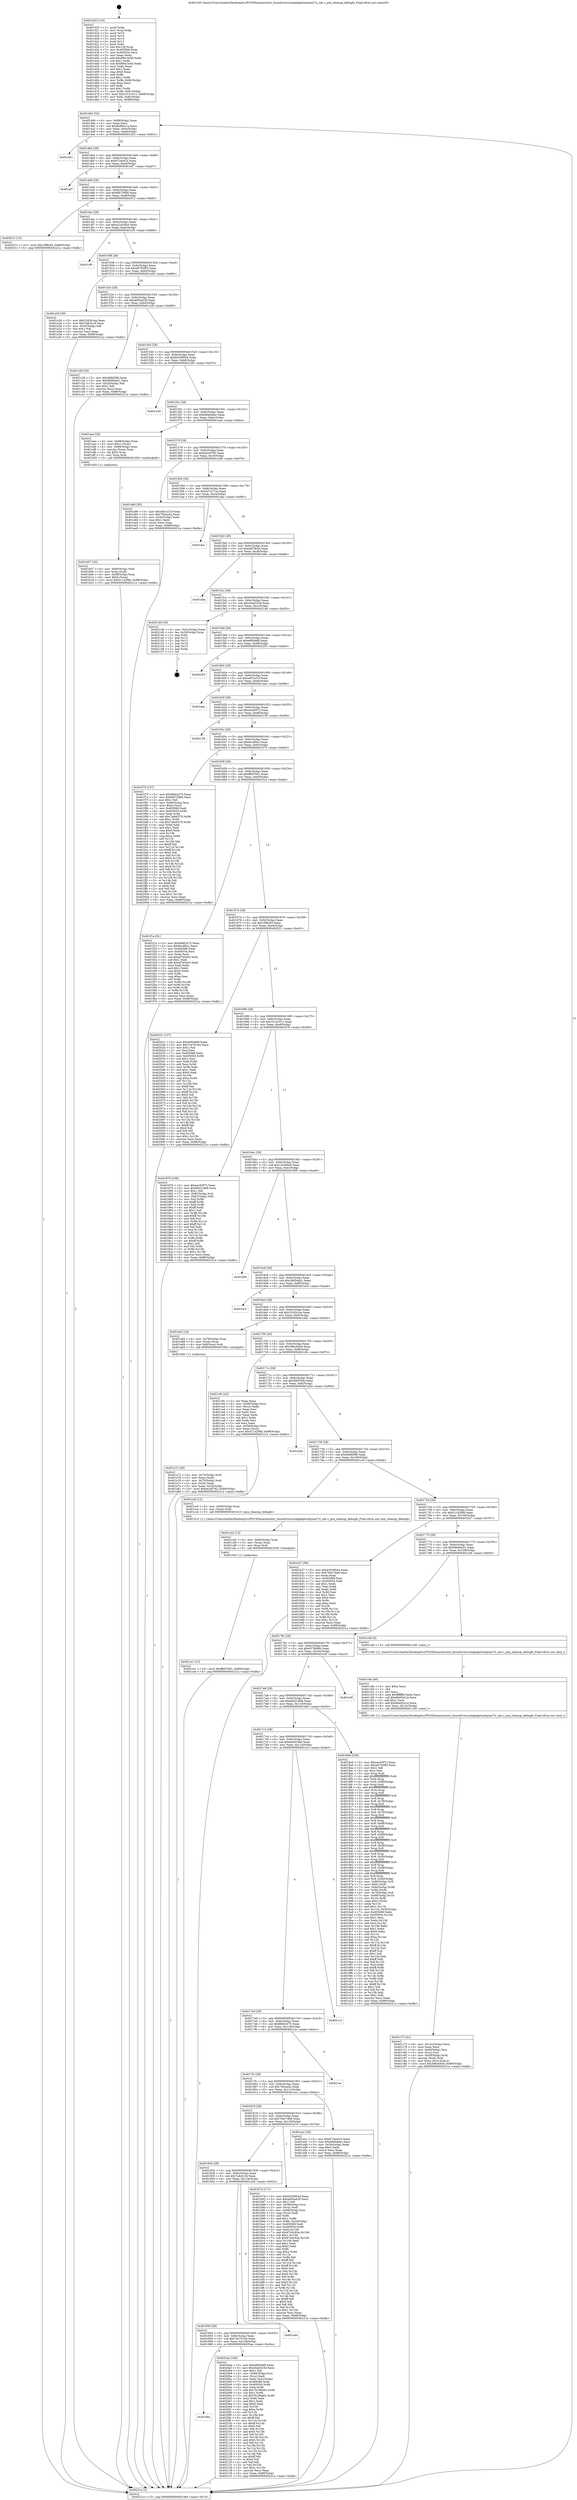 digraph "0x401420" {
  label = "0x401420 (/mnt/c/Users/mathe/Desktop/tcc/POCII/binaries/extr_linuxdriversusbgadgetudcpxa27x_udc.c_pxa_cleanup_debugfs_Final-ollvm.out::main(0))"
  labelloc = "t"
  node[shape=record]

  Entry [label="",width=0.3,height=0.3,shape=circle,fillcolor=black,style=filled]
  "0x401494" [label="{
     0x401494 [32]\l
     | [instrs]\l
     &nbsp;&nbsp;0x401494 \<+6\>: mov -0x88(%rbp),%eax\l
     &nbsp;&nbsp;0x40149a \<+2\>: mov %eax,%ecx\l
     &nbsp;&nbsp;0x40149c \<+6\>: sub $0x8e992c1a,%ecx\l
     &nbsp;&nbsp;0x4014a2 \<+6\>: mov %eax,-0x9c(%rbp)\l
     &nbsp;&nbsp;0x4014a8 \<+6\>: mov %ecx,-0xa0(%rbp)\l
     &nbsp;&nbsp;0x4014ae \<+6\>: je 0000000000401d51 \<main+0x931\>\l
  }"]
  "0x401d51" [label="{
     0x401d51\l
  }", style=dashed]
  "0x4014b4" [label="{
     0x4014b4 [28]\l
     | [instrs]\l
     &nbsp;&nbsp;0x4014b4 \<+5\>: jmp 00000000004014b9 \<main+0x99\>\l
     &nbsp;&nbsp;0x4014b9 \<+6\>: mov -0x9c(%rbp),%eax\l
     &nbsp;&nbsp;0x4014bf \<+5\>: sub $0x97c4e41d,%eax\l
     &nbsp;&nbsp;0x4014c4 \<+6\>: mov %eax,-0xa4(%rbp)\l
     &nbsp;&nbsp;0x4014ca \<+6\>: je 0000000000401ef7 \<main+0xad7\>\l
  }"]
  Exit [label="",width=0.3,height=0.3,shape=circle,fillcolor=black,style=filled,peripheries=2]
  "0x401ef7" [label="{
     0x401ef7\l
  }", style=dashed]
  "0x4014d0" [label="{
     0x4014d0 [28]\l
     | [instrs]\l
     &nbsp;&nbsp;0x4014d0 \<+5\>: jmp 00000000004014d5 \<main+0xb5\>\l
     &nbsp;&nbsp;0x4014d5 \<+6\>: mov -0x9c(%rbp),%eax\l
     &nbsp;&nbsp;0x4014db \<+5\>: sub $0x9f4739b8,%eax\l
     &nbsp;&nbsp;0x4014e0 \<+6\>: mov %eax,-0xa8(%rbp)\l
     &nbsp;&nbsp;0x4014e6 \<+6\>: je 0000000000402012 \<main+0xbf2\>\l
  }"]
  "0x40186c" [label="{
     0x40186c\l
  }", style=dashed]
  "0x402012" [label="{
     0x402012 [15]\l
     | [instrs]\l
     &nbsp;&nbsp;0x402012 \<+10\>: movl $0x19f9c93,-0x88(%rbp)\l
     &nbsp;&nbsp;0x40201c \<+5\>: jmp 000000000040221a \<main+0xdfa\>\l
  }"]
  "0x4014ec" [label="{
     0x4014ec [28]\l
     | [instrs]\l
     &nbsp;&nbsp;0x4014ec \<+5\>: jmp 00000000004014f1 \<main+0xd1\>\l
     &nbsp;&nbsp;0x4014f1 \<+6\>: mov -0x9c(%rbp),%eax\l
     &nbsp;&nbsp;0x4014f7 \<+5\>: sub $0xa2243ab4,%eax\l
     &nbsp;&nbsp;0x4014fc \<+6\>: mov %eax,-0xac(%rbp)\l
     &nbsp;&nbsp;0x401502 \<+6\>: je 0000000000401cf0 \<main+0x8d0\>\l
  }"]
  "0x4020aa" [label="{
     0x4020aa [156]\l
     | [instrs]\l
     &nbsp;&nbsp;0x4020aa \<+5\>: mov $0xe6f046f9,%eax\l
     &nbsp;&nbsp;0x4020af \<+5\>: mov $0xe5ab523d,%ecx\l
     &nbsp;&nbsp;0x4020b4 \<+2\>: mov $0x1,%dl\l
     &nbsp;&nbsp;0x4020b6 \<+4\>: mov -0x80(%rbp),%rsi\l
     &nbsp;&nbsp;0x4020ba \<+2\>: mov (%rsi),%edi\l
     &nbsp;&nbsp;0x4020bc \<+3\>: mov %edi,-0x2c(%rbp)\l
     &nbsp;&nbsp;0x4020bf \<+7\>: mov 0x405068,%edi\l
     &nbsp;&nbsp;0x4020c6 \<+8\>: mov 0x405054,%r8d\l
     &nbsp;&nbsp;0x4020ce \<+3\>: mov %edi,%r9d\l
     &nbsp;&nbsp;0x4020d1 \<+7\>: add $0x7b196a62,%r9d\l
     &nbsp;&nbsp;0x4020d8 \<+4\>: sub $0x1,%r9d\l
     &nbsp;&nbsp;0x4020dc \<+7\>: sub $0x7b196a62,%r9d\l
     &nbsp;&nbsp;0x4020e3 \<+4\>: imul %r9d,%edi\l
     &nbsp;&nbsp;0x4020e7 \<+3\>: and $0x1,%edi\l
     &nbsp;&nbsp;0x4020ea \<+3\>: cmp $0x0,%edi\l
     &nbsp;&nbsp;0x4020ed \<+4\>: sete %r10b\l
     &nbsp;&nbsp;0x4020f1 \<+4\>: cmp $0xa,%r8d\l
     &nbsp;&nbsp;0x4020f5 \<+4\>: setl %r11b\l
     &nbsp;&nbsp;0x4020f9 \<+3\>: mov %r10b,%bl\l
     &nbsp;&nbsp;0x4020fc \<+3\>: xor $0xff,%bl\l
     &nbsp;&nbsp;0x4020ff \<+3\>: mov %r11b,%r14b\l
     &nbsp;&nbsp;0x402102 \<+4\>: xor $0xff,%r14b\l
     &nbsp;&nbsp;0x402106 \<+3\>: xor $0x0,%dl\l
     &nbsp;&nbsp;0x402109 \<+3\>: mov %bl,%r15b\l
     &nbsp;&nbsp;0x40210c \<+4\>: and $0x0,%r15b\l
     &nbsp;&nbsp;0x402110 \<+3\>: and %dl,%r10b\l
     &nbsp;&nbsp;0x402113 \<+3\>: mov %r14b,%r12b\l
     &nbsp;&nbsp;0x402116 \<+4\>: and $0x0,%r12b\l
     &nbsp;&nbsp;0x40211a \<+3\>: and %dl,%r11b\l
     &nbsp;&nbsp;0x40211d \<+3\>: or %r10b,%r15b\l
     &nbsp;&nbsp;0x402120 \<+3\>: or %r11b,%r12b\l
     &nbsp;&nbsp;0x402123 \<+3\>: xor %r12b,%r15b\l
     &nbsp;&nbsp;0x402126 \<+3\>: or %r14b,%bl\l
     &nbsp;&nbsp;0x402129 \<+3\>: xor $0xff,%bl\l
     &nbsp;&nbsp;0x40212c \<+3\>: or $0x0,%dl\l
     &nbsp;&nbsp;0x40212f \<+2\>: and %dl,%bl\l
     &nbsp;&nbsp;0x402131 \<+3\>: or %bl,%r15b\l
     &nbsp;&nbsp;0x402134 \<+4\>: test $0x1,%r15b\l
     &nbsp;&nbsp;0x402138 \<+3\>: cmovne %ecx,%eax\l
     &nbsp;&nbsp;0x40213b \<+6\>: mov %eax,-0x88(%rbp)\l
     &nbsp;&nbsp;0x402141 \<+5\>: jmp 000000000040221a \<main+0xdfa\>\l
  }"]
  "0x401cf0" [label="{
     0x401cf0\l
  }", style=dashed]
  "0x401508" [label="{
     0x401508 [28]\l
     | [instrs]\l
     &nbsp;&nbsp;0x401508 \<+5\>: jmp 000000000040150d \<main+0xed\>\l
     &nbsp;&nbsp;0x40150d \<+6\>: mov -0x9c(%rbp),%eax\l
     &nbsp;&nbsp;0x401513 \<+5\>: sub $0xa8755f83,%eax\l
     &nbsp;&nbsp;0x401518 \<+6\>: mov %eax,-0xb0(%rbp)\l
     &nbsp;&nbsp;0x40151e \<+6\>: je 0000000000401a26 \<main+0x606\>\l
  }"]
  "0x401850" [label="{
     0x401850 [28]\l
     | [instrs]\l
     &nbsp;&nbsp;0x401850 \<+5\>: jmp 0000000000401855 \<main+0x435\>\l
     &nbsp;&nbsp;0x401855 \<+6\>: mov -0x9c(%rbp),%eax\l
     &nbsp;&nbsp;0x40185b \<+5\>: sub $0x7e470164,%eax\l
     &nbsp;&nbsp;0x401860 \<+6\>: mov %eax,-0x128(%rbp)\l
     &nbsp;&nbsp;0x401866 \<+6\>: je 00000000004020aa \<main+0xc8a\>\l
  }"]
  "0x401a26" [label="{
     0x401a26 [30]\l
     | [instrs]\l
     &nbsp;&nbsp;0x401a26 \<+5\>: mov $0x3242b1ea,%eax\l
     &nbsp;&nbsp;0x401a2b \<+5\>: mov $0x7afe3c18,%ecx\l
     &nbsp;&nbsp;0x401a30 \<+3\>: mov -0x35(%rbp),%dl\l
     &nbsp;&nbsp;0x401a33 \<+3\>: test $0x1,%dl\l
     &nbsp;&nbsp;0x401a36 \<+3\>: cmovne %ecx,%eax\l
     &nbsp;&nbsp;0x401a39 \<+6\>: mov %eax,-0x88(%rbp)\l
     &nbsp;&nbsp;0x401a3f \<+5\>: jmp 000000000040221a \<main+0xdfa\>\l
  }"]
  "0x401524" [label="{
     0x401524 [28]\l
     | [instrs]\l
     &nbsp;&nbsp;0x401524 \<+5\>: jmp 0000000000401529 \<main+0x109\>\l
     &nbsp;&nbsp;0x401529 \<+6\>: mov -0x9c(%rbp),%eax\l
     &nbsp;&nbsp;0x40152f \<+5\>: sub $0xab95a429,%eax\l
     &nbsp;&nbsp;0x401534 \<+6\>: mov %eax,-0xb4(%rbp)\l
     &nbsp;&nbsp;0x40153a \<+6\>: je 0000000000401c28 \<main+0x808\>\l
  }"]
  "0x401a44" [label="{
     0x401a44\l
  }", style=dashed]
  "0x401c28" [label="{
     0x401c28 [30]\l
     | [instrs]\l
     &nbsp;&nbsp;0x401c28 \<+5\>: mov $0x4fdfd586,%eax\l
     &nbsp;&nbsp;0x401c2d \<+5\>: mov $0x56064a51,%ecx\l
     &nbsp;&nbsp;0x401c32 \<+3\>: mov -0x2d(%rbp),%dl\l
     &nbsp;&nbsp;0x401c35 \<+3\>: test $0x1,%dl\l
     &nbsp;&nbsp;0x401c38 \<+3\>: cmovne %ecx,%eax\l
     &nbsp;&nbsp;0x401c3b \<+6\>: mov %eax,-0x88(%rbp)\l
     &nbsp;&nbsp;0x401c41 \<+5\>: jmp 000000000040221a \<main+0xdfa\>\l
  }"]
  "0x401540" [label="{
     0x401540 [28]\l
     | [instrs]\l
     &nbsp;&nbsp;0x401540 \<+5\>: jmp 0000000000401545 \<main+0x125\>\l
     &nbsp;&nbsp;0x401545 \<+6\>: mov -0x9c(%rbp),%eax\l
     &nbsp;&nbsp;0x40154b \<+5\>: sub $0xb5208544,%eax\l
     &nbsp;&nbsp;0x401550 \<+6\>: mov %eax,-0xb8(%rbp)\l
     &nbsp;&nbsp;0x401556 \<+6\>: je 000000000040219d \<main+0xd7d\>\l
  }"]
  "0x401ce1" [label="{
     0x401ce1 [15]\l
     | [instrs]\l
     &nbsp;&nbsp;0x401ce1 \<+10\>: movl $0xffb97b81,-0x88(%rbp)\l
     &nbsp;&nbsp;0x401ceb \<+5\>: jmp 000000000040221a \<main+0xdfa\>\l
  }"]
  "0x40219d" [label="{
     0x40219d\l
  }", style=dashed]
  "0x40155c" [label="{
     0x40155c [28]\l
     | [instrs]\l
     &nbsp;&nbsp;0x40155c \<+5\>: jmp 0000000000401561 \<main+0x141\>\l
     &nbsp;&nbsp;0x401561 \<+6\>: mov -0x9c(%rbp),%eax\l
     &nbsp;&nbsp;0x401567 \<+5\>: sub $0xb84bddac,%eax\l
     &nbsp;&nbsp;0x40156c \<+6\>: mov %eax,-0xbc(%rbp)\l
     &nbsp;&nbsp;0x401572 \<+6\>: je 0000000000401aea \<main+0x6ca\>\l
  }"]
  "0x401cd2" [label="{
     0x401cd2 [15]\l
     | [instrs]\l
     &nbsp;&nbsp;0x401cd2 \<+4\>: mov -0x60(%rbp),%rax\l
     &nbsp;&nbsp;0x401cd6 \<+3\>: mov (%rax),%rax\l
     &nbsp;&nbsp;0x401cd9 \<+3\>: mov %rax,%rdi\l
     &nbsp;&nbsp;0x401cdc \<+5\>: call 0000000000401030 \<free@plt\>\l
     | [calls]\l
     &nbsp;&nbsp;0x401030 \{1\} (unknown)\l
  }"]
  "0x401aea" [label="{
     0x401aea [29]\l
     | [instrs]\l
     &nbsp;&nbsp;0x401aea \<+4\>: mov -0x68(%rbp),%rax\l
     &nbsp;&nbsp;0x401aee \<+6\>: movl $0x1,(%rax)\l
     &nbsp;&nbsp;0x401af4 \<+4\>: mov -0x68(%rbp),%rax\l
     &nbsp;&nbsp;0x401af8 \<+3\>: movslq (%rax),%rax\l
     &nbsp;&nbsp;0x401afb \<+4\>: shl $0x2,%rax\l
     &nbsp;&nbsp;0x401aff \<+3\>: mov %rax,%rdi\l
     &nbsp;&nbsp;0x401b02 \<+5\>: call 0000000000401050 \<malloc@plt\>\l
     | [calls]\l
     &nbsp;&nbsp;0x401050 \{1\} (unknown)\l
  }"]
  "0x401578" [label="{
     0x401578 [28]\l
     | [instrs]\l
     &nbsp;&nbsp;0x401578 \<+5\>: jmp 000000000040157d \<main+0x15d\>\l
     &nbsp;&nbsp;0x40157d \<+6\>: mov -0x9c(%rbp),%eax\l
     &nbsp;&nbsp;0x401583 \<+5\>: sub $0xbe2ef782,%eax\l
     &nbsp;&nbsp;0x401588 \<+6\>: mov %eax,-0xc0(%rbp)\l
     &nbsp;&nbsp;0x40158e \<+6\>: je 0000000000401a90 \<main+0x670\>\l
  }"]
  "0x401c73" [label="{
     0x401c73 [41]\l
     | [instrs]\l
     &nbsp;&nbsp;0x401c73 \<+6\>: mov -0x12c(%rbp),%ecx\l
     &nbsp;&nbsp;0x401c79 \<+3\>: imul %eax,%ecx\l
     &nbsp;&nbsp;0x401c7c \<+4\>: mov -0x60(%rbp),%rsi\l
     &nbsp;&nbsp;0x401c80 \<+3\>: mov (%rsi),%rsi\l
     &nbsp;&nbsp;0x401c83 \<+4\>: mov -0x58(%rbp),%rdi\l
     &nbsp;&nbsp;0x401c87 \<+3\>: movslq (%rdi),%rdi\l
     &nbsp;&nbsp;0x401c8a \<+3\>: mov %ecx,(%rsi,%rdi,4)\l
     &nbsp;&nbsp;0x401c8d \<+10\>: movl $0x39bcd40d,-0x88(%rbp)\l
     &nbsp;&nbsp;0x401c97 \<+5\>: jmp 000000000040221a \<main+0xdfa\>\l
  }"]
  "0x401a90" [label="{
     0x401a90 [30]\l
     | [instrs]\l
     &nbsp;&nbsp;0x401a90 \<+5\>: mov $0xed01a31f,%eax\l
     &nbsp;&nbsp;0x401a95 \<+5\>: mov $0x75fcea2a,%ecx\l
     &nbsp;&nbsp;0x401a9a \<+3\>: mov -0x34(%rbp),%edx\l
     &nbsp;&nbsp;0x401a9d \<+3\>: cmp $0x1,%edx\l
     &nbsp;&nbsp;0x401aa0 \<+3\>: cmovl %ecx,%eax\l
     &nbsp;&nbsp;0x401aa3 \<+6\>: mov %eax,-0x88(%rbp)\l
     &nbsp;&nbsp;0x401aa9 \<+5\>: jmp 000000000040221a \<main+0xdfa\>\l
  }"]
  "0x401594" [label="{
     0x401594 [28]\l
     | [instrs]\l
     &nbsp;&nbsp;0x401594 \<+5\>: jmp 0000000000401599 \<main+0x179\>\l
     &nbsp;&nbsp;0x401599 \<+6\>: mov -0x9c(%rbp),%eax\l
     &nbsp;&nbsp;0x40159f \<+5\>: sub $0xd27a71ce,%eax\l
     &nbsp;&nbsp;0x4015a4 \<+6\>: mov %eax,-0xc4(%rbp)\l
     &nbsp;&nbsp;0x4015aa \<+6\>: je 0000000000401dac \<main+0x98c\>\l
  }"]
  "0x401c4b" [label="{
     0x401c4b [40]\l
     | [instrs]\l
     &nbsp;&nbsp;0x401c4b \<+5\>: mov $0x2,%ecx\l
     &nbsp;&nbsp;0x401c50 \<+1\>: cltd\l
     &nbsp;&nbsp;0x401c51 \<+2\>: idiv %ecx\l
     &nbsp;&nbsp;0x401c53 \<+6\>: imul $0xfffffffe,%edx,%ecx\l
     &nbsp;&nbsp;0x401c59 \<+6\>: sub $0x86e92e1d,%ecx\l
     &nbsp;&nbsp;0x401c5f \<+3\>: add $0x1,%ecx\l
     &nbsp;&nbsp;0x401c62 \<+6\>: add $0x86e92e1d,%ecx\l
     &nbsp;&nbsp;0x401c68 \<+6\>: mov %ecx,-0x12c(%rbp)\l
     &nbsp;&nbsp;0x401c6e \<+5\>: call 0000000000401160 \<next_i\>\l
     | [calls]\l
     &nbsp;&nbsp;0x401160 \{1\} (/mnt/c/Users/mathe/Desktop/tcc/POCII/binaries/extr_linuxdriversusbgadgetudcpxa27x_udc.c_pxa_cleanup_debugfs_Final-ollvm.out::next_i)\l
  }"]
  "0x401dac" [label="{
     0x401dac\l
  }", style=dashed]
  "0x4015b0" [label="{
     0x4015b0 [28]\l
     | [instrs]\l
     &nbsp;&nbsp;0x4015b0 \<+5\>: jmp 00000000004015b5 \<main+0x195\>\l
     &nbsp;&nbsp;0x4015b5 \<+6\>: mov -0x9c(%rbp),%eax\l
     &nbsp;&nbsp;0x4015bb \<+5\>: sub $0xdaf7fb3d,%eax\l
     &nbsp;&nbsp;0x4015c0 \<+6\>: mov %eax,-0xc8(%rbp)\l
     &nbsp;&nbsp;0x4015c6 \<+6\>: je 0000000000401ebe \<main+0xa9e\>\l
  }"]
  "0x401834" [label="{
     0x401834 [28]\l
     | [instrs]\l
     &nbsp;&nbsp;0x401834 \<+5\>: jmp 0000000000401839 \<main+0x419\>\l
     &nbsp;&nbsp;0x401839 \<+6\>: mov -0x9c(%rbp),%eax\l
     &nbsp;&nbsp;0x40183f \<+5\>: sub $0x7afe3c18,%eax\l
     &nbsp;&nbsp;0x401844 \<+6\>: mov %eax,-0x124(%rbp)\l
     &nbsp;&nbsp;0x40184a \<+6\>: je 0000000000401a44 \<main+0x624\>\l
  }"]
  "0x401ebe" [label="{
     0x401ebe\l
  }", style=dashed]
  "0x4015cc" [label="{
     0x4015cc [28]\l
     | [instrs]\l
     &nbsp;&nbsp;0x4015cc \<+5\>: jmp 00000000004015d1 \<main+0x1b1\>\l
     &nbsp;&nbsp;0x4015d1 \<+6\>: mov -0x9c(%rbp),%eax\l
     &nbsp;&nbsp;0x4015d7 \<+5\>: sub $0xe5ab523d,%eax\l
     &nbsp;&nbsp;0x4015dc \<+6\>: mov %eax,-0xcc(%rbp)\l
     &nbsp;&nbsp;0x4015e2 \<+6\>: je 0000000000402146 \<main+0xd26\>\l
  }"]
  "0x401b7d" [label="{
     0x401b7d [171]\l
     | [instrs]\l
     &nbsp;&nbsp;0x401b7d \<+5\>: mov $0xb5208544,%eax\l
     &nbsp;&nbsp;0x401b82 \<+5\>: mov $0xab95a429,%ecx\l
     &nbsp;&nbsp;0x401b87 \<+2\>: mov $0x1,%dl\l
     &nbsp;&nbsp;0x401b89 \<+4\>: mov -0x58(%rbp),%rsi\l
     &nbsp;&nbsp;0x401b8d \<+2\>: mov (%rsi),%edi\l
     &nbsp;&nbsp;0x401b8f \<+4\>: mov -0x68(%rbp),%rsi\l
     &nbsp;&nbsp;0x401b93 \<+2\>: cmp (%rsi),%edi\l
     &nbsp;&nbsp;0x401b95 \<+4\>: setl %r8b\l
     &nbsp;&nbsp;0x401b99 \<+4\>: and $0x1,%r8b\l
     &nbsp;&nbsp;0x401b9d \<+4\>: mov %r8b,-0x2d(%rbp)\l
     &nbsp;&nbsp;0x401ba1 \<+7\>: mov 0x405068,%edi\l
     &nbsp;&nbsp;0x401ba8 \<+8\>: mov 0x405054,%r9d\l
     &nbsp;&nbsp;0x401bb0 \<+3\>: mov %edi,%r10d\l
     &nbsp;&nbsp;0x401bb3 \<+7\>: add $0x67d4c93a,%r10d\l
     &nbsp;&nbsp;0x401bba \<+4\>: sub $0x1,%r10d\l
     &nbsp;&nbsp;0x401bbe \<+7\>: sub $0x67d4c93a,%r10d\l
     &nbsp;&nbsp;0x401bc5 \<+4\>: imul %r10d,%edi\l
     &nbsp;&nbsp;0x401bc9 \<+3\>: and $0x1,%edi\l
     &nbsp;&nbsp;0x401bcc \<+3\>: cmp $0x0,%edi\l
     &nbsp;&nbsp;0x401bcf \<+4\>: sete %r8b\l
     &nbsp;&nbsp;0x401bd3 \<+4\>: cmp $0xa,%r9d\l
     &nbsp;&nbsp;0x401bd7 \<+4\>: setl %r11b\l
     &nbsp;&nbsp;0x401bdb \<+3\>: mov %r8b,%bl\l
     &nbsp;&nbsp;0x401bde \<+3\>: xor $0xff,%bl\l
     &nbsp;&nbsp;0x401be1 \<+3\>: mov %r11b,%r14b\l
     &nbsp;&nbsp;0x401be4 \<+4\>: xor $0xff,%r14b\l
     &nbsp;&nbsp;0x401be8 \<+3\>: xor $0x0,%dl\l
     &nbsp;&nbsp;0x401beb \<+3\>: mov %bl,%r15b\l
     &nbsp;&nbsp;0x401bee \<+4\>: and $0x0,%r15b\l
     &nbsp;&nbsp;0x401bf2 \<+3\>: and %dl,%r8b\l
     &nbsp;&nbsp;0x401bf5 \<+3\>: mov %r14b,%r12b\l
     &nbsp;&nbsp;0x401bf8 \<+4\>: and $0x0,%r12b\l
     &nbsp;&nbsp;0x401bfc \<+3\>: and %dl,%r11b\l
     &nbsp;&nbsp;0x401bff \<+3\>: or %r8b,%r15b\l
     &nbsp;&nbsp;0x401c02 \<+3\>: or %r11b,%r12b\l
     &nbsp;&nbsp;0x401c05 \<+3\>: xor %r12b,%r15b\l
     &nbsp;&nbsp;0x401c08 \<+3\>: or %r14b,%bl\l
     &nbsp;&nbsp;0x401c0b \<+3\>: xor $0xff,%bl\l
     &nbsp;&nbsp;0x401c0e \<+3\>: or $0x0,%dl\l
     &nbsp;&nbsp;0x401c11 \<+2\>: and %dl,%bl\l
     &nbsp;&nbsp;0x401c13 \<+3\>: or %bl,%r15b\l
     &nbsp;&nbsp;0x401c16 \<+4\>: test $0x1,%r15b\l
     &nbsp;&nbsp;0x401c1a \<+3\>: cmovne %ecx,%eax\l
     &nbsp;&nbsp;0x401c1d \<+6\>: mov %eax,-0x88(%rbp)\l
     &nbsp;&nbsp;0x401c23 \<+5\>: jmp 000000000040221a \<main+0xdfa\>\l
  }"]
  "0x402146" [label="{
     0x402146 [18]\l
     | [instrs]\l
     &nbsp;&nbsp;0x402146 \<+3\>: mov -0x2c(%rbp),%eax\l
     &nbsp;&nbsp;0x402149 \<+4\>: lea -0x28(%rbp),%rsp\l
     &nbsp;&nbsp;0x40214d \<+1\>: pop %rbx\l
     &nbsp;&nbsp;0x40214e \<+2\>: pop %r12\l
     &nbsp;&nbsp;0x402150 \<+2\>: pop %r13\l
     &nbsp;&nbsp;0x402152 \<+2\>: pop %r14\l
     &nbsp;&nbsp;0x402154 \<+2\>: pop %r15\l
     &nbsp;&nbsp;0x402156 \<+1\>: pop %rbp\l
     &nbsp;&nbsp;0x402157 \<+1\>: ret\l
  }"]
  "0x4015e8" [label="{
     0x4015e8 [28]\l
     | [instrs]\l
     &nbsp;&nbsp;0x4015e8 \<+5\>: jmp 00000000004015ed \<main+0x1cd\>\l
     &nbsp;&nbsp;0x4015ed \<+6\>: mov -0x9c(%rbp),%eax\l
     &nbsp;&nbsp;0x4015f3 \<+5\>: sub $0xe6f046f9,%eax\l
     &nbsp;&nbsp;0x4015f8 \<+6\>: mov %eax,-0xd0(%rbp)\l
     &nbsp;&nbsp;0x4015fe \<+6\>: je 0000000000402205 \<main+0xde5\>\l
  }"]
  "0x401b07" [label="{
     0x401b07 [32]\l
     | [instrs]\l
     &nbsp;&nbsp;0x401b07 \<+4\>: mov -0x60(%rbp),%rdi\l
     &nbsp;&nbsp;0x401b0b \<+3\>: mov %rax,(%rdi)\l
     &nbsp;&nbsp;0x401b0e \<+4\>: mov -0x58(%rbp),%rax\l
     &nbsp;&nbsp;0x401b12 \<+6\>: movl $0x0,(%rax)\l
     &nbsp;&nbsp;0x401b18 \<+10\>: movl $0x51142f8d,-0x88(%rbp)\l
     &nbsp;&nbsp;0x401b22 \<+5\>: jmp 000000000040221a \<main+0xdfa\>\l
  }"]
  "0x402205" [label="{
     0x402205\l
  }", style=dashed]
  "0x401604" [label="{
     0x401604 [28]\l
     | [instrs]\l
     &nbsp;&nbsp;0x401604 \<+5\>: jmp 0000000000401609 \<main+0x1e9\>\l
     &nbsp;&nbsp;0x401609 \<+6\>: mov -0x9c(%rbp),%eax\l
     &nbsp;&nbsp;0x40160f \<+5\>: sub $0xed01a31f,%eax\l
     &nbsp;&nbsp;0x401614 \<+6\>: mov %eax,-0xd4(%rbp)\l
     &nbsp;&nbsp;0x40161a \<+6\>: je 0000000000401aae \<main+0x68e\>\l
  }"]
  "0x401818" [label="{
     0x401818 [28]\l
     | [instrs]\l
     &nbsp;&nbsp;0x401818 \<+5\>: jmp 000000000040181d \<main+0x3fd\>\l
     &nbsp;&nbsp;0x40181d \<+6\>: mov -0x9c(%rbp),%eax\l
     &nbsp;&nbsp;0x401823 \<+5\>: sub $0x76dc74b8,%eax\l
     &nbsp;&nbsp;0x401828 \<+6\>: mov %eax,-0x120(%rbp)\l
     &nbsp;&nbsp;0x40182e \<+6\>: je 0000000000401b7d \<main+0x75d\>\l
  }"]
  "0x401aae" [label="{
     0x401aae\l
  }", style=dashed]
  "0x401620" [label="{
     0x401620 [28]\l
     | [instrs]\l
     &nbsp;&nbsp;0x401620 \<+5\>: jmp 0000000000401625 \<main+0x205\>\l
     &nbsp;&nbsp;0x401625 \<+6\>: mov -0x9c(%rbp),%eax\l
     &nbsp;&nbsp;0x40162b \<+5\>: sub $0xeec63f72,%eax\l
     &nbsp;&nbsp;0x401630 \<+6\>: mov %eax,-0xd8(%rbp)\l
     &nbsp;&nbsp;0x401636 \<+6\>: je 0000000000402158 \<main+0xd38\>\l
  }"]
  "0x401acc" [label="{
     0x401acc [30]\l
     | [instrs]\l
     &nbsp;&nbsp;0x401acc \<+5\>: mov $0x97c4e41d,%eax\l
     &nbsp;&nbsp;0x401ad1 \<+5\>: mov $0xb84bddac,%ecx\l
     &nbsp;&nbsp;0x401ad6 \<+3\>: mov -0x34(%rbp),%edx\l
     &nbsp;&nbsp;0x401ad9 \<+3\>: cmp $0x0,%edx\l
     &nbsp;&nbsp;0x401adc \<+3\>: cmove %ecx,%eax\l
     &nbsp;&nbsp;0x401adf \<+6\>: mov %eax,-0x88(%rbp)\l
     &nbsp;&nbsp;0x401ae5 \<+5\>: jmp 000000000040221a \<main+0xdfa\>\l
  }"]
  "0x402158" [label="{
     0x402158\l
  }", style=dashed]
  "0x40163c" [label="{
     0x40163c [28]\l
     | [instrs]\l
     &nbsp;&nbsp;0x40163c \<+5\>: jmp 0000000000401641 \<main+0x221\>\l
     &nbsp;&nbsp;0x401641 \<+6\>: mov -0x9c(%rbp),%eax\l
     &nbsp;&nbsp;0x401647 \<+5\>: sub $0xfec4f0a1,%eax\l
     &nbsp;&nbsp;0x40164c \<+6\>: mov %eax,-0xdc(%rbp)\l
     &nbsp;&nbsp;0x401652 \<+6\>: je 0000000000401f75 \<main+0xb55\>\l
  }"]
  "0x4017fc" [label="{
     0x4017fc [28]\l
     | [instrs]\l
     &nbsp;&nbsp;0x4017fc \<+5\>: jmp 0000000000401801 \<main+0x3e1\>\l
     &nbsp;&nbsp;0x401801 \<+6\>: mov -0x9c(%rbp),%eax\l
     &nbsp;&nbsp;0x401807 \<+5\>: sub $0x75fcea2a,%eax\l
     &nbsp;&nbsp;0x40180c \<+6\>: mov %eax,-0x11c(%rbp)\l
     &nbsp;&nbsp;0x401812 \<+6\>: je 0000000000401acc \<main+0x6ac\>\l
  }"]
  "0x401f75" [label="{
     0x401f75 [157]\l
     | [instrs]\l
     &nbsp;&nbsp;0x401f75 \<+5\>: mov $0x6f462475,%eax\l
     &nbsp;&nbsp;0x401f7a \<+5\>: mov $0x9f4739b8,%ecx\l
     &nbsp;&nbsp;0x401f7f \<+2\>: mov $0x1,%dl\l
     &nbsp;&nbsp;0x401f81 \<+4\>: mov -0x80(%rbp),%rsi\l
     &nbsp;&nbsp;0x401f85 \<+6\>: movl $0x0,(%rsi)\l
     &nbsp;&nbsp;0x401f8b \<+7\>: mov 0x405068,%edi\l
     &nbsp;&nbsp;0x401f92 \<+8\>: mov 0x405054,%r8d\l
     &nbsp;&nbsp;0x401f9a \<+3\>: mov %edi,%r9d\l
     &nbsp;&nbsp;0x401f9d \<+7\>: add $0x7a6a6378,%r9d\l
     &nbsp;&nbsp;0x401fa4 \<+4\>: sub $0x1,%r9d\l
     &nbsp;&nbsp;0x401fa8 \<+7\>: sub $0x7a6a6378,%r9d\l
     &nbsp;&nbsp;0x401faf \<+4\>: imul %r9d,%edi\l
     &nbsp;&nbsp;0x401fb3 \<+3\>: and $0x1,%edi\l
     &nbsp;&nbsp;0x401fb6 \<+3\>: cmp $0x0,%edi\l
     &nbsp;&nbsp;0x401fb9 \<+4\>: sete %r10b\l
     &nbsp;&nbsp;0x401fbd \<+4\>: cmp $0xa,%r8d\l
     &nbsp;&nbsp;0x401fc1 \<+4\>: setl %r11b\l
     &nbsp;&nbsp;0x401fc5 \<+3\>: mov %r10b,%bl\l
     &nbsp;&nbsp;0x401fc8 \<+3\>: xor $0xff,%bl\l
     &nbsp;&nbsp;0x401fcb \<+3\>: mov %r11b,%r14b\l
     &nbsp;&nbsp;0x401fce \<+4\>: xor $0xff,%r14b\l
     &nbsp;&nbsp;0x401fd2 \<+3\>: xor $0x0,%dl\l
     &nbsp;&nbsp;0x401fd5 \<+3\>: mov %bl,%r15b\l
     &nbsp;&nbsp;0x401fd8 \<+4\>: and $0x0,%r15b\l
     &nbsp;&nbsp;0x401fdc \<+3\>: and %dl,%r10b\l
     &nbsp;&nbsp;0x401fdf \<+3\>: mov %r14b,%r12b\l
     &nbsp;&nbsp;0x401fe2 \<+4\>: and $0x0,%r12b\l
     &nbsp;&nbsp;0x401fe6 \<+3\>: and %dl,%r11b\l
     &nbsp;&nbsp;0x401fe9 \<+3\>: or %r10b,%r15b\l
     &nbsp;&nbsp;0x401fec \<+3\>: or %r11b,%r12b\l
     &nbsp;&nbsp;0x401fef \<+3\>: xor %r12b,%r15b\l
     &nbsp;&nbsp;0x401ff2 \<+3\>: or %r14b,%bl\l
     &nbsp;&nbsp;0x401ff5 \<+3\>: xor $0xff,%bl\l
     &nbsp;&nbsp;0x401ff8 \<+3\>: or $0x0,%dl\l
     &nbsp;&nbsp;0x401ffb \<+2\>: and %dl,%bl\l
     &nbsp;&nbsp;0x401ffd \<+3\>: or %bl,%r15b\l
     &nbsp;&nbsp;0x402000 \<+4\>: test $0x1,%r15b\l
     &nbsp;&nbsp;0x402004 \<+3\>: cmovne %ecx,%eax\l
     &nbsp;&nbsp;0x402007 \<+6\>: mov %eax,-0x88(%rbp)\l
     &nbsp;&nbsp;0x40200d \<+5\>: jmp 000000000040221a \<main+0xdfa\>\l
  }"]
  "0x401658" [label="{
     0x401658 [28]\l
     | [instrs]\l
     &nbsp;&nbsp;0x401658 \<+5\>: jmp 000000000040165d \<main+0x23d\>\l
     &nbsp;&nbsp;0x40165d \<+6\>: mov -0x9c(%rbp),%eax\l
     &nbsp;&nbsp;0x401663 \<+5\>: sub $0xffb97b81,%eax\l
     &nbsp;&nbsp;0x401668 \<+6\>: mov %eax,-0xe0(%rbp)\l
     &nbsp;&nbsp;0x40166e \<+6\>: je 0000000000401f1a \<main+0xafa\>\l
  }"]
  "0x4021ec" [label="{
     0x4021ec\l
  }", style=dashed]
  "0x401f1a" [label="{
     0x401f1a [91]\l
     | [instrs]\l
     &nbsp;&nbsp;0x401f1a \<+5\>: mov $0x6f462475,%eax\l
     &nbsp;&nbsp;0x401f1f \<+5\>: mov $0xfec4f0a1,%ecx\l
     &nbsp;&nbsp;0x401f24 \<+7\>: mov 0x405068,%edx\l
     &nbsp;&nbsp;0x401f2b \<+7\>: mov 0x405054,%esi\l
     &nbsp;&nbsp;0x401f32 \<+2\>: mov %edx,%edi\l
     &nbsp;&nbsp;0x401f34 \<+6\>: sub $0xaf7e3a45,%edi\l
     &nbsp;&nbsp;0x401f3a \<+3\>: sub $0x1,%edi\l
     &nbsp;&nbsp;0x401f3d \<+6\>: add $0xaf7e3a45,%edi\l
     &nbsp;&nbsp;0x401f43 \<+3\>: imul %edi,%edx\l
     &nbsp;&nbsp;0x401f46 \<+3\>: and $0x1,%edx\l
     &nbsp;&nbsp;0x401f49 \<+3\>: cmp $0x0,%edx\l
     &nbsp;&nbsp;0x401f4c \<+4\>: sete %r8b\l
     &nbsp;&nbsp;0x401f50 \<+3\>: cmp $0xa,%esi\l
     &nbsp;&nbsp;0x401f53 \<+4\>: setl %r9b\l
     &nbsp;&nbsp;0x401f57 \<+3\>: mov %r8b,%r10b\l
     &nbsp;&nbsp;0x401f5a \<+3\>: and %r9b,%r10b\l
     &nbsp;&nbsp;0x401f5d \<+3\>: xor %r9b,%r8b\l
     &nbsp;&nbsp;0x401f60 \<+3\>: or %r8b,%r10b\l
     &nbsp;&nbsp;0x401f63 \<+4\>: test $0x1,%r10b\l
     &nbsp;&nbsp;0x401f67 \<+3\>: cmovne %ecx,%eax\l
     &nbsp;&nbsp;0x401f6a \<+6\>: mov %eax,-0x88(%rbp)\l
     &nbsp;&nbsp;0x401f70 \<+5\>: jmp 000000000040221a \<main+0xdfa\>\l
  }"]
  "0x401674" [label="{
     0x401674 [28]\l
     | [instrs]\l
     &nbsp;&nbsp;0x401674 \<+5\>: jmp 0000000000401679 \<main+0x259\>\l
     &nbsp;&nbsp;0x401679 \<+6\>: mov -0x9c(%rbp),%eax\l
     &nbsp;&nbsp;0x40167f \<+5\>: sub $0x19f9c93,%eax\l
     &nbsp;&nbsp;0x401684 \<+6\>: mov %eax,-0xe4(%rbp)\l
     &nbsp;&nbsp;0x40168a \<+6\>: je 0000000000402021 \<main+0xc01\>\l
  }"]
  "0x4017e0" [label="{
     0x4017e0 [28]\l
     | [instrs]\l
     &nbsp;&nbsp;0x4017e0 \<+5\>: jmp 00000000004017e5 \<main+0x3c5\>\l
     &nbsp;&nbsp;0x4017e5 \<+6\>: mov -0x9c(%rbp),%eax\l
     &nbsp;&nbsp;0x4017eb \<+5\>: sub $0x6f462475,%eax\l
     &nbsp;&nbsp;0x4017f0 \<+6\>: mov %eax,-0x118(%rbp)\l
     &nbsp;&nbsp;0x4017f6 \<+6\>: je 00000000004021ec \<main+0xdcc\>\l
  }"]
  "0x402021" [label="{
     0x402021 [137]\l
     | [instrs]\l
     &nbsp;&nbsp;0x402021 \<+5\>: mov $0xe6f046f9,%eax\l
     &nbsp;&nbsp;0x402026 \<+5\>: mov $0x7e470164,%ecx\l
     &nbsp;&nbsp;0x40202b \<+2\>: mov $0x1,%dl\l
     &nbsp;&nbsp;0x40202d \<+2\>: xor %esi,%esi\l
     &nbsp;&nbsp;0x40202f \<+7\>: mov 0x405068,%edi\l
     &nbsp;&nbsp;0x402036 \<+8\>: mov 0x405054,%r8d\l
     &nbsp;&nbsp;0x40203e \<+3\>: sub $0x1,%esi\l
     &nbsp;&nbsp;0x402041 \<+3\>: mov %edi,%r9d\l
     &nbsp;&nbsp;0x402044 \<+3\>: add %esi,%r9d\l
     &nbsp;&nbsp;0x402047 \<+4\>: imul %r9d,%edi\l
     &nbsp;&nbsp;0x40204b \<+3\>: and $0x1,%edi\l
     &nbsp;&nbsp;0x40204e \<+3\>: cmp $0x0,%edi\l
     &nbsp;&nbsp;0x402051 \<+4\>: sete %r10b\l
     &nbsp;&nbsp;0x402055 \<+4\>: cmp $0xa,%r8d\l
     &nbsp;&nbsp;0x402059 \<+4\>: setl %r11b\l
     &nbsp;&nbsp;0x40205d \<+3\>: mov %r10b,%bl\l
     &nbsp;&nbsp;0x402060 \<+3\>: xor $0xff,%bl\l
     &nbsp;&nbsp;0x402063 \<+3\>: mov %r11b,%r14b\l
     &nbsp;&nbsp;0x402066 \<+4\>: xor $0xff,%r14b\l
     &nbsp;&nbsp;0x40206a \<+3\>: xor $0x0,%dl\l
     &nbsp;&nbsp;0x40206d \<+3\>: mov %bl,%r15b\l
     &nbsp;&nbsp;0x402070 \<+4\>: and $0x0,%r15b\l
     &nbsp;&nbsp;0x402074 \<+3\>: and %dl,%r10b\l
     &nbsp;&nbsp;0x402077 \<+3\>: mov %r14b,%r12b\l
     &nbsp;&nbsp;0x40207a \<+4\>: and $0x0,%r12b\l
     &nbsp;&nbsp;0x40207e \<+3\>: and %dl,%r11b\l
     &nbsp;&nbsp;0x402081 \<+3\>: or %r10b,%r15b\l
     &nbsp;&nbsp;0x402084 \<+3\>: or %r11b,%r12b\l
     &nbsp;&nbsp;0x402087 \<+3\>: xor %r12b,%r15b\l
     &nbsp;&nbsp;0x40208a \<+3\>: or %r14b,%bl\l
     &nbsp;&nbsp;0x40208d \<+3\>: xor $0xff,%bl\l
     &nbsp;&nbsp;0x402090 \<+3\>: or $0x0,%dl\l
     &nbsp;&nbsp;0x402093 \<+2\>: and %dl,%bl\l
     &nbsp;&nbsp;0x402095 \<+3\>: or %bl,%r15b\l
     &nbsp;&nbsp;0x402098 \<+4\>: test $0x1,%r15b\l
     &nbsp;&nbsp;0x40209c \<+3\>: cmovne %ecx,%eax\l
     &nbsp;&nbsp;0x40209f \<+6\>: mov %eax,-0x88(%rbp)\l
     &nbsp;&nbsp;0x4020a5 \<+5\>: jmp 000000000040221a \<main+0xdfa\>\l
  }"]
  "0x401690" [label="{
     0x401690 [28]\l
     | [instrs]\l
     &nbsp;&nbsp;0x401690 \<+5\>: jmp 0000000000401695 \<main+0x275\>\l
     &nbsp;&nbsp;0x401695 \<+6\>: mov -0x9c(%rbp),%eax\l
     &nbsp;&nbsp;0x40169b \<+5\>: sub $0x10141011,%eax\l
     &nbsp;&nbsp;0x4016a0 \<+6\>: mov %eax,-0xe8(%rbp)\l
     &nbsp;&nbsp;0x4016a6 \<+6\>: je 0000000000401876 \<main+0x456\>\l
  }"]
  "0x4021c2" [label="{
     0x4021c2\l
  }", style=dashed]
  "0x401876" [label="{
     0x401876 [106]\l
     | [instrs]\l
     &nbsp;&nbsp;0x401876 \<+5\>: mov $0xeec63f72,%eax\l
     &nbsp;&nbsp;0x40187b \<+5\>: mov $0x664218e8,%ecx\l
     &nbsp;&nbsp;0x401880 \<+2\>: mov $0x1,%dl\l
     &nbsp;&nbsp;0x401882 \<+7\>: mov -0x82(%rbp),%sil\l
     &nbsp;&nbsp;0x401889 \<+7\>: mov -0x81(%rbp),%dil\l
     &nbsp;&nbsp;0x401890 \<+3\>: mov %sil,%r8b\l
     &nbsp;&nbsp;0x401893 \<+4\>: xor $0xff,%r8b\l
     &nbsp;&nbsp;0x401897 \<+3\>: mov %dil,%r9b\l
     &nbsp;&nbsp;0x40189a \<+4\>: xor $0xff,%r9b\l
     &nbsp;&nbsp;0x40189e \<+3\>: xor $0x1,%dl\l
     &nbsp;&nbsp;0x4018a1 \<+3\>: mov %r8b,%r10b\l
     &nbsp;&nbsp;0x4018a4 \<+4\>: and $0xff,%r10b\l
     &nbsp;&nbsp;0x4018a8 \<+3\>: and %dl,%sil\l
     &nbsp;&nbsp;0x4018ab \<+3\>: mov %r9b,%r11b\l
     &nbsp;&nbsp;0x4018ae \<+4\>: and $0xff,%r11b\l
     &nbsp;&nbsp;0x4018b2 \<+3\>: and %dl,%dil\l
     &nbsp;&nbsp;0x4018b5 \<+3\>: or %sil,%r10b\l
     &nbsp;&nbsp;0x4018b8 \<+3\>: or %dil,%r11b\l
     &nbsp;&nbsp;0x4018bb \<+3\>: xor %r11b,%r10b\l
     &nbsp;&nbsp;0x4018be \<+3\>: or %r9b,%r8b\l
     &nbsp;&nbsp;0x4018c1 \<+4\>: xor $0xff,%r8b\l
     &nbsp;&nbsp;0x4018c5 \<+3\>: or $0x1,%dl\l
     &nbsp;&nbsp;0x4018c8 \<+3\>: and %dl,%r8b\l
     &nbsp;&nbsp;0x4018cb \<+3\>: or %r8b,%r10b\l
     &nbsp;&nbsp;0x4018ce \<+4\>: test $0x1,%r10b\l
     &nbsp;&nbsp;0x4018d2 \<+3\>: cmovne %ecx,%eax\l
     &nbsp;&nbsp;0x4018d5 \<+6\>: mov %eax,-0x88(%rbp)\l
     &nbsp;&nbsp;0x4018db \<+5\>: jmp 000000000040221a \<main+0xdfa\>\l
  }"]
  "0x4016ac" [label="{
     0x4016ac [28]\l
     | [instrs]\l
     &nbsp;&nbsp;0x4016ac \<+5\>: jmp 00000000004016b1 \<main+0x291\>\l
     &nbsp;&nbsp;0x4016b1 \<+6\>: mov -0x9c(%rbp),%eax\l
     &nbsp;&nbsp;0x4016b7 \<+5\>: sub $0x141fe0a6,%eax\l
     &nbsp;&nbsp;0x4016bc \<+6\>: mov %eax,-0xec(%rbp)\l
     &nbsp;&nbsp;0x4016c2 \<+6\>: je 0000000000401f06 \<main+0xae6\>\l
  }"]
  "0x40221a" [label="{
     0x40221a [5]\l
     | [instrs]\l
     &nbsp;&nbsp;0x40221a \<+5\>: jmp 0000000000401494 \<main+0x74\>\l
  }"]
  "0x401420" [label="{
     0x401420 [116]\l
     | [instrs]\l
     &nbsp;&nbsp;0x401420 \<+1\>: push %rbp\l
     &nbsp;&nbsp;0x401421 \<+3\>: mov %rsp,%rbp\l
     &nbsp;&nbsp;0x401424 \<+2\>: push %r15\l
     &nbsp;&nbsp;0x401426 \<+2\>: push %r14\l
     &nbsp;&nbsp;0x401428 \<+2\>: push %r13\l
     &nbsp;&nbsp;0x40142a \<+2\>: push %r12\l
     &nbsp;&nbsp;0x40142c \<+1\>: push %rbx\l
     &nbsp;&nbsp;0x40142d \<+7\>: sub $0x128,%rsp\l
     &nbsp;&nbsp;0x401434 \<+7\>: mov 0x405068,%eax\l
     &nbsp;&nbsp;0x40143b \<+7\>: mov 0x405054,%ecx\l
     &nbsp;&nbsp;0x401442 \<+2\>: mov %eax,%edx\l
     &nbsp;&nbsp;0x401444 \<+6\>: add $0x894c3c0b,%edx\l
     &nbsp;&nbsp;0x40144a \<+3\>: sub $0x1,%edx\l
     &nbsp;&nbsp;0x40144d \<+6\>: sub $0x894c3c0b,%edx\l
     &nbsp;&nbsp;0x401453 \<+3\>: imul %edx,%eax\l
     &nbsp;&nbsp;0x401456 \<+3\>: and $0x1,%eax\l
     &nbsp;&nbsp;0x401459 \<+3\>: cmp $0x0,%eax\l
     &nbsp;&nbsp;0x40145c \<+4\>: sete %r8b\l
     &nbsp;&nbsp;0x401460 \<+4\>: and $0x1,%r8b\l
     &nbsp;&nbsp;0x401464 \<+7\>: mov %r8b,-0x82(%rbp)\l
     &nbsp;&nbsp;0x40146b \<+3\>: cmp $0xa,%ecx\l
     &nbsp;&nbsp;0x40146e \<+4\>: setl %r8b\l
     &nbsp;&nbsp;0x401472 \<+4\>: and $0x1,%r8b\l
     &nbsp;&nbsp;0x401476 \<+7\>: mov %r8b,-0x81(%rbp)\l
     &nbsp;&nbsp;0x40147d \<+10\>: movl $0x10141011,-0x88(%rbp)\l
     &nbsp;&nbsp;0x401487 \<+6\>: mov %edi,-0x8c(%rbp)\l
     &nbsp;&nbsp;0x40148d \<+7\>: mov %rsi,-0x98(%rbp)\l
  }"]
  "0x401a72" [label="{
     0x401a72 [30]\l
     | [instrs]\l
     &nbsp;&nbsp;0x401a72 \<+4\>: mov -0x70(%rbp),%rdi\l
     &nbsp;&nbsp;0x401a76 \<+2\>: mov %eax,(%rdi)\l
     &nbsp;&nbsp;0x401a78 \<+4\>: mov -0x70(%rbp),%rdi\l
     &nbsp;&nbsp;0x401a7c \<+2\>: mov (%rdi),%eax\l
     &nbsp;&nbsp;0x401a7e \<+3\>: mov %eax,-0x34(%rbp)\l
     &nbsp;&nbsp;0x401a81 \<+10\>: movl $0xbe2ef782,-0x88(%rbp)\l
     &nbsp;&nbsp;0x401a8b \<+5\>: jmp 000000000040221a \<main+0xdfa\>\l
  }"]
  "0x401f06" [label="{
     0x401f06\l
  }", style=dashed]
  "0x4016c8" [label="{
     0x4016c8 [28]\l
     | [instrs]\l
     &nbsp;&nbsp;0x4016c8 \<+5\>: jmp 00000000004016cd \<main+0x2ad\>\l
     &nbsp;&nbsp;0x4016cd \<+6\>: mov -0x9c(%rbp),%eax\l
     &nbsp;&nbsp;0x4016d3 \<+5\>: sub $0x28654ab1,%eax\l
     &nbsp;&nbsp;0x4016d8 \<+6\>: mov %eax,-0xf0(%rbp)\l
     &nbsp;&nbsp;0x4016de \<+6\>: je 0000000000401ecd \<main+0xaad\>\l
  }"]
  "0x4017c4" [label="{
     0x4017c4 [28]\l
     | [instrs]\l
     &nbsp;&nbsp;0x4017c4 \<+5\>: jmp 00000000004017c9 \<main+0x3a9\>\l
     &nbsp;&nbsp;0x4017c9 \<+6\>: mov -0x9c(%rbp),%eax\l
     &nbsp;&nbsp;0x4017cf \<+5\>: sub $0x6ab919ed,%eax\l
     &nbsp;&nbsp;0x4017d4 \<+6\>: mov %eax,-0x114(%rbp)\l
     &nbsp;&nbsp;0x4017da \<+6\>: je 00000000004021c2 \<main+0xda2\>\l
  }"]
  "0x401ecd" [label="{
     0x401ecd\l
  }", style=dashed]
  "0x4016e4" [label="{
     0x4016e4 [28]\l
     | [instrs]\l
     &nbsp;&nbsp;0x4016e4 \<+5\>: jmp 00000000004016e9 \<main+0x2c9\>\l
     &nbsp;&nbsp;0x4016e9 \<+6\>: mov -0x9c(%rbp),%eax\l
     &nbsp;&nbsp;0x4016ef \<+5\>: sub $0x3242b1ea,%eax\l
     &nbsp;&nbsp;0x4016f4 \<+6\>: mov %eax,-0xf4(%rbp)\l
     &nbsp;&nbsp;0x4016fa \<+6\>: je 0000000000401a62 \<main+0x642\>\l
  }"]
  "0x4018e0" [label="{
     0x4018e0 [326]\l
     | [instrs]\l
     &nbsp;&nbsp;0x4018e0 \<+5\>: mov $0xeec63f72,%eax\l
     &nbsp;&nbsp;0x4018e5 \<+5\>: mov $0xa8755f83,%ecx\l
     &nbsp;&nbsp;0x4018ea \<+2\>: mov $0x1,%dl\l
     &nbsp;&nbsp;0x4018ec \<+2\>: xor %esi,%esi\l
     &nbsp;&nbsp;0x4018ee \<+3\>: mov %rsp,%rdi\l
     &nbsp;&nbsp;0x4018f1 \<+4\>: add $0xfffffffffffffff0,%rdi\l
     &nbsp;&nbsp;0x4018f5 \<+3\>: mov %rdi,%rsp\l
     &nbsp;&nbsp;0x4018f8 \<+4\>: mov %rdi,-0x80(%rbp)\l
     &nbsp;&nbsp;0x4018fc \<+3\>: mov %rsp,%rdi\l
     &nbsp;&nbsp;0x4018ff \<+4\>: add $0xfffffffffffffff0,%rdi\l
     &nbsp;&nbsp;0x401903 \<+3\>: mov %rdi,%rsp\l
     &nbsp;&nbsp;0x401906 \<+3\>: mov %rsp,%r8\l
     &nbsp;&nbsp;0x401909 \<+4\>: add $0xfffffffffffffff0,%r8\l
     &nbsp;&nbsp;0x40190d \<+3\>: mov %r8,%rsp\l
     &nbsp;&nbsp;0x401910 \<+4\>: mov %r8,-0x78(%rbp)\l
     &nbsp;&nbsp;0x401914 \<+3\>: mov %rsp,%r8\l
     &nbsp;&nbsp;0x401917 \<+4\>: add $0xfffffffffffffff0,%r8\l
     &nbsp;&nbsp;0x40191b \<+3\>: mov %r8,%rsp\l
     &nbsp;&nbsp;0x40191e \<+4\>: mov %r8,-0x70(%rbp)\l
     &nbsp;&nbsp;0x401922 \<+3\>: mov %rsp,%r8\l
     &nbsp;&nbsp;0x401925 \<+4\>: add $0xfffffffffffffff0,%r8\l
     &nbsp;&nbsp;0x401929 \<+3\>: mov %r8,%rsp\l
     &nbsp;&nbsp;0x40192c \<+4\>: mov %r8,-0x68(%rbp)\l
     &nbsp;&nbsp;0x401930 \<+3\>: mov %rsp,%r8\l
     &nbsp;&nbsp;0x401933 \<+4\>: add $0xfffffffffffffff0,%r8\l
     &nbsp;&nbsp;0x401937 \<+3\>: mov %r8,%rsp\l
     &nbsp;&nbsp;0x40193a \<+4\>: mov %r8,-0x60(%rbp)\l
     &nbsp;&nbsp;0x40193e \<+3\>: mov %rsp,%r8\l
     &nbsp;&nbsp;0x401941 \<+4\>: add $0xfffffffffffffff0,%r8\l
     &nbsp;&nbsp;0x401945 \<+3\>: mov %r8,%rsp\l
     &nbsp;&nbsp;0x401948 \<+4\>: mov %r8,-0x58(%rbp)\l
     &nbsp;&nbsp;0x40194c \<+3\>: mov %rsp,%r8\l
     &nbsp;&nbsp;0x40194f \<+4\>: add $0xfffffffffffffff0,%r8\l
     &nbsp;&nbsp;0x401953 \<+3\>: mov %r8,%rsp\l
     &nbsp;&nbsp;0x401956 \<+4\>: mov %r8,-0x50(%rbp)\l
     &nbsp;&nbsp;0x40195a \<+3\>: mov %rsp,%r8\l
     &nbsp;&nbsp;0x40195d \<+4\>: add $0xfffffffffffffff0,%r8\l
     &nbsp;&nbsp;0x401961 \<+3\>: mov %r8,%rsp\l
     &nbsp;&nbsp;0x401964 \<+4\>: mov %r8,-0x48(%rbp)\l
     &nbsp;&nbsp;0x401968 \<+3\>: mov %rsp,%r8\l
     &nbsp;&nbsp;0x40196b \<+4\>: add $0xfffffffffffffff0,%r8\l
     &nbsp;&nbsp;0x40196f \<+3\>: mov %r8,%rsp\l
     &nbsp;&nbsp;0x401972 \<+4\>: mov %r8,-0x40(%rbp)\l
     &nbsp;&nbsp;0x401976 \<+4\>: mov -0x80(%rbp),%r8\l
     &nbsp;&nbsp;0x40197a \<+7\>: movl $0x0,(%r8)\l
     &nbsp;&nbsp;0x401981 \<+7\>: mov -0x8c(%rbp),%r9d\l
     &nbsp;&nbsp;0x401988 \<+3\>: mov %r9d,(%rdi)\l
     &nbsp;&nbsp;0x40198b \<+4\>: mov -0x78(%rbp),%r8\l
     &nbsp;&nbsp;0x40198f \<+7\>: mov -0x98(%rbp),%r10\l
     &nbsp;&nbsp;0x401996 \<+3\>: mov %r10,(%r8)\l
     &nbsp;&nbsp;0x401999 \<+3\>: cmpl $0x2,(%rdi)\l
     &nbsp;&nbsp;0x40199c \<+4\>: setne %r11b\l
     &nbsp;&nbsp;0x4019a0 \<+4\>: and $0x1,%r11b\l
     &nbsp;&nbsp;0x4019a4 \<+4\>: mov %r11b,-0x35(%rbp)\l
     &nbsp;&nbsp;0x4019a8 \<+7\>: mov 0x405068,%ebx\l
     &nbsp;&nbsp;0x4019af \<+8\>: mov 0x405054,%r14d\l
     &nbsp;&nbsp;0x4019b7 \<+3\>: sub $0x1,%esi\l
     &nbsp;&nbsp;0x4019ba \<+3\>: mov %ebx,%r15d\l
     &nbsp;&nbsp;0x4019bd \<+3\>: add %esi,%r15d\l
     &nbsp;&nbsp;0x4019c0 \<+4\>: imul %r15d,%ebx\l
     &nbsp;&nbsp;0x4019c4 \<+3\>: and $0x1,%ebx\l
     &nbsp;&nbsp;0x4019c7 \<+3\>: cmp $0x0,%ebx\l
     &nbsp;&nbsp;0x4019ca \<+4\>: sete %r11b\l
     &nbsp;&nbsp;0x4019ce \<+4\>: cmp $0xa,%r14d\l
     &nbsp;&nbsp;0x4019d2 \<+4\>: setl %r12b\l
     &nbsp;&nbsp;0x4019d6 \<+3\>: mov %r11b,%r13b\l
     &nbsp;&nbsp;0x4019d9 \<+4\>: xor $0xff,%r13b\l
     &nbsp;&nbsp;0x4019dd \<+3\>: mov %r12b,%sil\l
     &nbsp;&nbsp;0x4019e0 \<+4\>: xor $0xff,%sil\l
     &nbsp;&nbsp;0x4019e4 \<+3\>: xor $0x1,%dl\l
     &nbsp;&nbsp;0x4019e7 \<+3\>: mov %r13b,%dil\l
     &nbsp;&nbsp;0x4019ea \<+4\>: and $0xff,%dil\l
     &nbsp;&nbsp;0x4019ee \<+3\>: and %dl,%r11b\l
     &nbsp;&nbsp;0x4019f1 \<+3\>: mov %sil,%r8b\l
     &nbsp;&nbsp;0x4019f4 \<+4\>: and $0xff,%r8b\l
     &nbsp;&nbsp;0x4019f8 \<+3\>: and %dl,%r12b\l
     &nbsp;&nbsp;0x4019fb \<+3\>: or %r11b,%dil\l
     &nbsp;&nbsp;0x4019fe \<+3\>: or %r12b,%r8b\l
     &nbsp;&nbsp;0x401a01 \<+3\>: xor %r8b,%dil\l
     &nbsp;&nbsp;0x401a04 \<+3\>: or %sil,%r13b\l
     &nbsp;&nbsp;0x401a07 \<+4\>: xor $0xff,%r13b\l
     &nbsp;&nbsp;0x401a0b \<+3\>: or $0x1,%dl\l
     &nbsp;&nbsp;0x401a0e \<+3\>: and %dl,%r13b\l
     &nbsp;&nbsp;0x401a11 \<+3\>: or %r13b,%dil\l
     &nbsp;&nbsp;0x401a14 \<+4\>: test $0x1,%dil\l
     &nbsp;&nbsp;0x401a18 \<+3\>: cmovne %ecx,%eax\l
     &nbsp;&nbsp;0x401a1b \<+6\>: mov %eax,-0x88(%rbp)\l
     &nbsp;&nbsp;0x401a21 \<+5\>: jmp 000000000040221a \<main+0xdfa\>\l
  }"]
  "0x401a62" [label="{
     0x401a62 [16]\l
     | [instrs]\l
     &nbsp;&nbsp;0x401a62 \<+4\>: mov -0x78(%rbp),%rax\l
     &nbsp;&nbsp;0x401a66 \<+3\>: mov (%rax),%rax\l
     &nbsp;&nbsp;0x401a69 \<+4\>: mov 0x8(%rax),%rdi\l
     &nbsp;&nbsp;0x401a6d \<+5\>: call 0000000000401060 \<atoi@plt\>\l
     | [calls]\l
     &nbsp;&nbsp;0x401060 \{1\} (unknown)\l
  }"]
  "0x401700" [label="{
     0x401700 [28]\l
     | [instrs]\l
     &nbsp;&nbsp;0x401700 \<+5\>: jmp 0000000000401705 \<main+0x2e5\>\l
     &nbsp;&nbsp;0x401705 \<+6\>: mov -0x9c(%rbp),%eax\l
     &nbsp;&nbsp;0x40170b \<+5\>: sub $0x39bcd40d,%eax\l
     &nbsp;&nbsp;0x401710 \<+6\>: mov %eax,-0xf8(%rbp)\l
     &nbsp;&nbsp;0x401716 \<+6\>: je 0000000000401c9c \<main+0x87c\>\l
  }"]
  "0x4017a8" [label="{
     0x4017a8 [28]\l
     | [instrs]\l
     &nbsp;&nbsp;0x4017a8 \<+5\>: jmp 00000000004017ad \<main+0x38d\>\l
     &nbsp;&nbsp;0x4017ad \<+6\>: mov -0x9c(%rbp),%eax\l
     &nbsp;&nbsp;0x4017b3 \<+5\>: sub $0x664218e8,%eax\l
     &nbsp;&nbsp;0x4017b8 \<+6\>: mov %eax,-0x110(%rbp)\l
     &nbsp;&nbsp;0x4017be \<+6\>: je 00000000004018e0 \<main+0x4c0\>\l
  }"]
  "0x401c9c" [label="{
     0x401c9c [42]\l
     | [instrs]\l
     &nbsp;&nbsp;0x401c9c \<+2\>: xor %eax,%eax\l
     &nbsp;&nbsp;0x401c9e \<+4\>: mov -0x58(%rbp),%rcx\l
     &nbsp;&nbsp;0x401ca2 \<+2\>: mov (%rcx),%edx\l
     &nbsp;&nbsp;0x401ca4 \<+2\>: mov %eax,%esi\l
     &nbsp;&nbsp;0x401ca6 \<+2\>: sub %edx,%esi\l
     &nbsp;&nbsp;0x401ca8 \<+2\>: mov %eax,%edx\l
     &nbsp;&nbsp;0x401caa \<+3\>: sub $0x1,%edx\l
     &nbsp;&nbsp;0x401cad \<+2\>: add %edx,%esi\l
     &nbsp;&nbsp;0x401caf \<+2\>: sub %esi,%eax\l
     &nbsp;&nbsp;0x401cb1 \<+4\>: mov -0x58(%rbp),%rcx\l
     &nbsp;&nbsp;0x401cb5 \<+2\>: mov %eax,(%rcx)\l
     &nbsp;&nbsp;0x401cb7 \<+10\>: movl $0x51142f8d,-0x88(%rbp)\l
     &nbsp;&nbsp;0x401cc1 \<+5\>: jmp 000000000040221a \<main+0xdfa\>\l
  }"]
  "0x40171c" [label="{
     0x40171c [28]\l
     | [instrs]\l
     &nbsp;&nbsp;0x40171c \<+5\>: jmp 0000000000401721 \<main+0x301\>\l
     &nbsp;&nbsp;0x401721 \<+6\>: mov -0x9c(%rbp),%eax\l
     &nbsp;&nbsp;0x401727 \<+5\>: sub $0x3fdf76eb,%eax\l
     &nbsp;&nbsp;0x40172c \<+6\>: mov %eax,-0xfc(%rbp)\l
     &nbsp;&nbsp;0x401732 \<+6\>: je 0000000000401d2d \<main+0x90d\>\l
  }"]
  "0x401e3f" [label="{
     0x401e3f\l
  }", style=dashed]
  "0x401d2d" [label="{
     0x401d2d\l
  }", style=dashed]
  "0x401738" [label="{
     0x401738 [28]\l
     | [instrs]\l
     &nbsp;&nbsp;0x401738 \<+5\>: jmp 000000000040173d \<main+0x31d\>\l
     &nbsp;&nbsp;0x40173d \<+6\>: mov -0x9c(%rbp),%eax\l
     &nbsp;&nbsp;0x401743 \<+5\>: sub $0x4fdfd586,%eax\l
     &nbsp;&nbsp;0x401748 \<+6\>: mov %eax,-0x100(%rbp)\l
     &nbsp;&nbsp;0x40174e \<+6\>: je 0000000000401cc6 \<main+0x8a6\>\l
  }"]
  "0x40178c" [label="{
     0x40178c [28]\l
     | [instrs]\l
     &nbsp;&nbsp;0x40178c \<+5\>: jmp 0000000000401791 \<main+0x371\>\l
     &nbsp;&nbsp;0x401791 \<+6\>: mov -0x9c(%rbp),%eax\l
     &nbsp;&nbsp;0x401797 \<+5\>: sub $0x657fd69b,%eax\l
     &nbsp;&nbsp;0x40179c \<+6\>: mov %eax,-0x10c(%rbp)\l
     &nbsp;&nbsp;0x4017a2 \<+6\>: je 0000000000401e3f \<main+0xa1f\>\l
  }"]
  "0x401cc6" [label="{
     0x401cc6 [12]\l
     | [instrs]\l
     &nbsp;&nbsp;0x401cc6 \<+4\>: mov -0x60(%rbp),%rax\l
     &nbsp;&nbsp;0x401cca \<+3\>: mov (%rax),%rdi\l
     &nbsp;&nbsp;0x401ccd \<+5\>: call 0000000000401410 \<pxa_cleanup_debugfs\>\l
     | [calls]\l
     &nbsp;&nbsp;0x401410 \{1\} (/mnt/c/Users/mathe/Desktop/tcc/POCII/binaries/extr_linuxdriversusbgadgetudcpxa27x_udc.c_pxa_cleanup_debugfs_Final-ollvm.out::pxa_cleanup_debugfs)\l
  }"]
  "0x401754" [label="{
     0x401754 [28]\l
     | [instrs]\l
     &nbsp;&nbsp;0x401754 \<+5\>: jmp 0000000000401759 \<main+0x339\>\l
     &nbsp;&nbsp;0x401759 \<+6\>: mov -0x9c(%rbp),%eax\l
     &nbsp;&nbsp;0x40175f \<+5\>: sub $0x51142f8d,%eax\l
     &nbsp;&nbsp;0x401764 \<+6\>: mov %eax,-0x104(%rbp)\l
     &nbsp;&nbsp;0x40176a \<+6\>: je 0000000000401b27 \<main+0x707\>\l
  }"]
  "0x401c46" [label="{
     0x401c46 [5]\l
     | [instrs]\l
     &nbsp;&nbsp;0x401c46 \<+5\>: call 0000000000401160 \<next_i\>\l
     | [calls]\l
     &nbsp;&nbsp;0x401160 \{1\} (/mnt/c/Users/mathe/Desktop/tcc/POCII/binaries/extr_linuxdriversusbgadgetudcpxa27x_udc.c_pxa_cleanup_debugfs_Final-ollvm.out::next_i)\l
  }"]
  "0x401b27" [label="{
     0x401b27 [86]\l
     | [instrs]\l
     &nbsp;&nbsp;0x401b27 \<+5\>: mov $0xb5208544,%eax\l
     &nbsp;&nbsp;0x401b2c \<+5\>: mov $0x76dc74b8,%ecx\l
     &nbsp;&nbsp;0x401b31 \<+2\>: xor %edx,%edx\l
     &nbsp;&nbsp;0x401b33 \<+7\>: mov 0x405068,%esi\l
     &nbsp;&nbsp;0x401b3a \<+7\>: mov 0x405054,%edi\l
     &nbsp;&nbsp;0x401b41 \<+3\>: sub $0x1,%edx\l
     &nbsp;&nbsp;0x401b44 \<+3\>: mov %esi,%r8d\l
     &nbsp;&nbsp;0x401b47 \<+3\>: add %edx,%r8d\l
     &nbsp;&nbsp;0x401b4a \<+4\>: imul %r8d,%esi\l
     &nbsp;&nbsp;0x401b4e \<+3\>: and $0x1,%esi\l
     &nbsp;&nbsp;0x401b51 \<+3\>: cmp $0x0,%esi\l
     &nbsp;&nbsp;0x401b54 \<+4\>: sete %r9b\l
     &nbsp;&nbsp;0x401b58 \<+3\>: cmp $0xa,%edi\l
     &nbsp;&nbsp;0x401b5b \<+4\>: setl %r10b\l
     &nbsp;&nbsp;0x401b5f \<+3\>: mov %r9b,%r11b\l
     &nbsp;&nbsp;0x401b62 \<+3\>: and %r10b,%r11b\l
     &nbsp;&nbsp;0x401b65 \<+3\>: xor %r10b,%r9b\l
     &nbsp;&nbsp;0x401b68 \<+3\>: or %r9b,%r11b\l
     &nbsp;&nbsp;0x401b6b \<+4\>: test $0x1,%r11b\l
     &nbsp;&nbsp;0x401b6f \<+3\>: cmovne %ecx,%eax\l
     &nbsp;&nbsp;0x401b72 \<+6\>: mov %eax,-0x88(%rbp)\l
     &nbsp;&nbsp;0x401b78 \<+5\>: jmp 000000000040221a \<main+0xdfa\>\l
  }"]
  "0x401770" [label="{
     0x401770 [28]\l
     | [instrs]\l
     &nbsp;&nbsp;0x401770 \<+5\>: jmp 0000000000401775 \<main+0x355\>\l
     &nbsp;&nbsp;0x401775 \<+6\>: mov -0x9c(%rbp),%eax\l
     &nbsp;&nbsp;0x40177b \<+5\>: sub $0x56064a51,%eax\l
     &nbsp;&nbsp;0x401780 \<+6\>: mov %eax,-0x108(%rbp)\l
     &nbsp;&nbsp;0x401786 \<+6\>: je 0000000000401c46 \<main+0x826\>\l
  }"]
  Entry -> "0x401420" [label=" 1"]
  "0x401494" -> "0x401d51" [label=" 0"]
  "0x401494" -> "0x4014b4" [label=" 22"]
  "0x402146" -> Exit [label=" 1"]
  "0x4014b4" -> "0x401ef7" [label=" 0"]
  "0x4014b4" -> "0x4014d0" [label=" 22"]
  "0x4020aa" -> "0x40221a" [label=" 1"]
  "0x4014d0" -> "0x402012" [label=" 1"]
  "0x4014d0" -> "0x4014ec" [label=" 21"]
  "0x401850" -> "0x40186c" [label=" 0"]
  "0x4014ec" -> "0x401cf0" [label=" 0"]
  "0x4014ec" -> "0x401508" [label=" 21"]
  "0x401850" -> "0x4020aa" [label=" 1"]
  "0x401508" -> "0x401a26" [label=" 1"]
  "0x401508" -> "0x401524" [label=" 20"]
  "0x401834" -> "0x401850" [label=" 1"]
  "0x401524" -> "0x401c28" [label=" 2"]
  "0x401524" -> "0x401540" [label=" 18"]
  "0x401834" -> "0x401a44" [label=" 0"]
  "0x401540" -> "0x40219d" [label=" 0"]
  "0x401540" -> "0x40155c" [label=" 18"]
  "0x402021" -> "0x40221a" [label=" 1"]
  "0x40155c" -> "0x401aea" [label=" 1"]
  "0x40155c" -> "0x401578" [label=" 17"]
  "0x402012" -> "0x40221a" [label=" 1"]
  "0x401578" -> "0x401a90" [label=" 1"]
  "0x401578" -> "0x401594" [label=" 16"]
  "0x401f75" -> "0x40221a" [label=" 1"]
  "0x401594" -> "0x401dac" [label=" 0"]
  "0x401594" -> "0x4015b0" [label=" 16"]
  "0x401f1a" -> "0x40221a" [label=" 1"]
  "0x4015b0" -> "0x401ebe" [label=" 0"]
  "0x4015b0" -> "0x4015cc" [label=" 16"]
  "0x401ce1" -> "0x40221a" [label=" 1"]
  "0x4015cc" -> "0x402146" [label=" 1"]
  "0x4015cc" -> "0x4015e8" [label=" 15"]
  "0x401cd2" -> "0x401ce1" [label=" 1"]
  "0x4015e8" -> "0x402205" [label=" 0"]
  "0x4015e8" -> "0x401604" [label=" 15"]
  "0x401c9c" -> "0x40221a" [label=" 1"]
  "0x401604" -> "0x401aae" [label=" 0"]
  "0x401604" -> "0x401620" [label=" 15"]
  "0x401c73" -> "0x40221a" [label=" 1"]
  "0x401620" -> "0x402158" [label=" 0"]
  "0x401620" -> "0x40163c" [label=" 15"]
  "0x401c4b" -> "0x401c73" [label=" 1"]
  "0x40163c" -> "0x401f75" [label=" 1"]
  "0x40163c" -> "0x401658" [label=" 14"]
  "0x401c28" -> "0x40221a" [label=" 2"]
  "0x401658" -> "0x401f1a" [label=" 1"]
  "0x401658" -> "0x401674" [label=" 13"]
  "0x401b7d" -> "0x40221a" [label=" 2"]
  "0x401674" -> "0x402021" [label=" 1"]
  "0x401674" -> "0x401690" [label=" 12"]
  "0x401818" -> "0x401b7d" [label=" 2"]
  "0x401690" -> "0x401876" [label=" 1"]
  "0x401690" -> "0x4016ac" [label=" 11"]
  "0x401876" -> "0x40221a" [label=" 1"]
  "0x401420" -> "0x401494" [label=" 1"]
  "0x40221a" -> "0x401494" [label=" 21"]
  "0x401cc6" -> "0x401cd2" [label=" 1"]
  "0x4016ac" -> "0x401f06" [label=" 0"]
  "0x4016ac" -> "0x4016c8" [label=" 11"]
  "0x401b07" -> "0x40221a" [label=" 1"]
  "0x4016c8" -> "0x401ecd" [label=" 0"]
  "0x4016c8" -> "0x4016e4" [label=" 11"]
  "0x401acc" -> "0x40221a" [label=" 1"]
  "0x4016e4" -> "0x401a62" [label=" 1"]
  "0x4016e4" -> "0x401700" [label=" 10"]
  "0x4017fc" -> "0x401818" [label=" 3"]
  "0x401700" -> "0x401c9c" [label=" 1"]
  "0x401700" -> "0x40171c" [label=" 9"]
  "0x401c46" -> "0x401c4b" [label=" 1"]
  "0x40171c" -> "0x401d2d" [label=" 0"]
  "0x40171c" -> "0x401738" [label=" 9"]
  "0x4017e0" -> "0x4017fc" [label=" 4"]
  "0x401738" -> "0x401cc6" [label=" 1"]
  "0x401738" -> "0x401754" [label=" 8"]
  "0x401818" -> "0x401834" [label=" 1"]
  "0x401754" -> "0x401b27" [label=" 2"]
  "0x401754" -> "0x401770" [label=" 6"]
  "0x4017c4" -> "0x4017e0" [label=" 4"]
  "0x401770" -> "0x401c46" [label=" 1"]
  "0x401770" -> "0x40178c" [label=" 5"]
  "0x4017e0" -> "0x4021ec" [label=" 0"]
  "0x40178c" -> "0x401e3f" [label=" 0"]
  "0x40178c" -> "0x4017a8" [label=" 5"]
  "0x4017fc" -> "0x401acc" [label=" 1"]
  "0x4017a8" -> "0x4018e0" [label=" 1"]
  "0x4017a8" -> "0x4017c4" [label=" 4"]
  "0x401aea" -> "0x401b07" [label=" 1"]
  "0x4018e0" -> "0x40221a" [label=" 1"]
  "0x401a26" -> "0x40221a" [label=" 1"]
  "0x401a62" -> "0x401a72" [label=" 1"]
  "0x401a72" -> "0x40221a" [label=" 1"]
  "0x401a90" -> "0x40221a" [label=" 1"]
  "0x401b27" -> "0x40221a" [label=" 2"]
  "0x4017c4" -> "0x4021c2" [label=" 0"]
}
